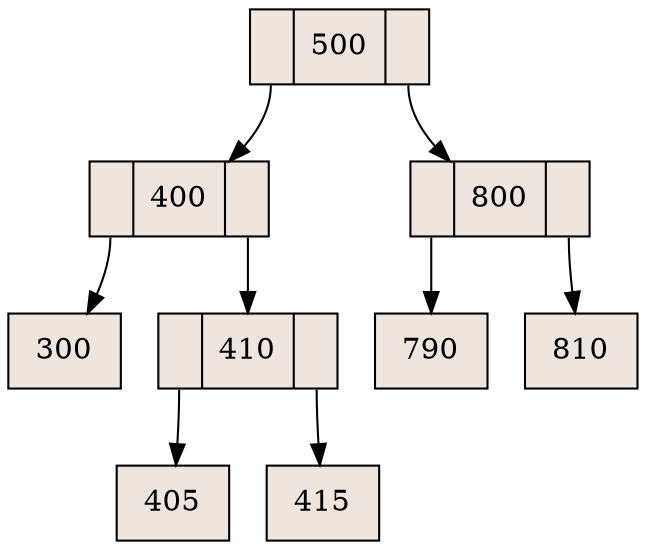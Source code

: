 digraph grafica{
rankdir=TB;
node [shape = record, style=filled, fillcolor=seashell2];
nodo500 [ label ="<C0>|500|<C1>"];
nodo400 [ label ="<C0>|400|<C1>"];
nodo300 [ label ="300"];
nodo400:C0->nodo300
nodo410 [ label ="<C0>|410|<C1>"];
nodo405 [ label ="405"];
nodo410:C0->nodo405
nodo415 [ label ="415"];
nodo410:C1->nodo415
nodo400:C1->nodo410
nodo500:C0->nodo400
nodo800 [ label ="<C0>|800|<C1>"];
nodo790 [ label ="790"];
nodo800:C0->nodo790
nodo810 [ label ="810"];
nodo800:C1->nodo810
nodo500:C1->nodo800
}

